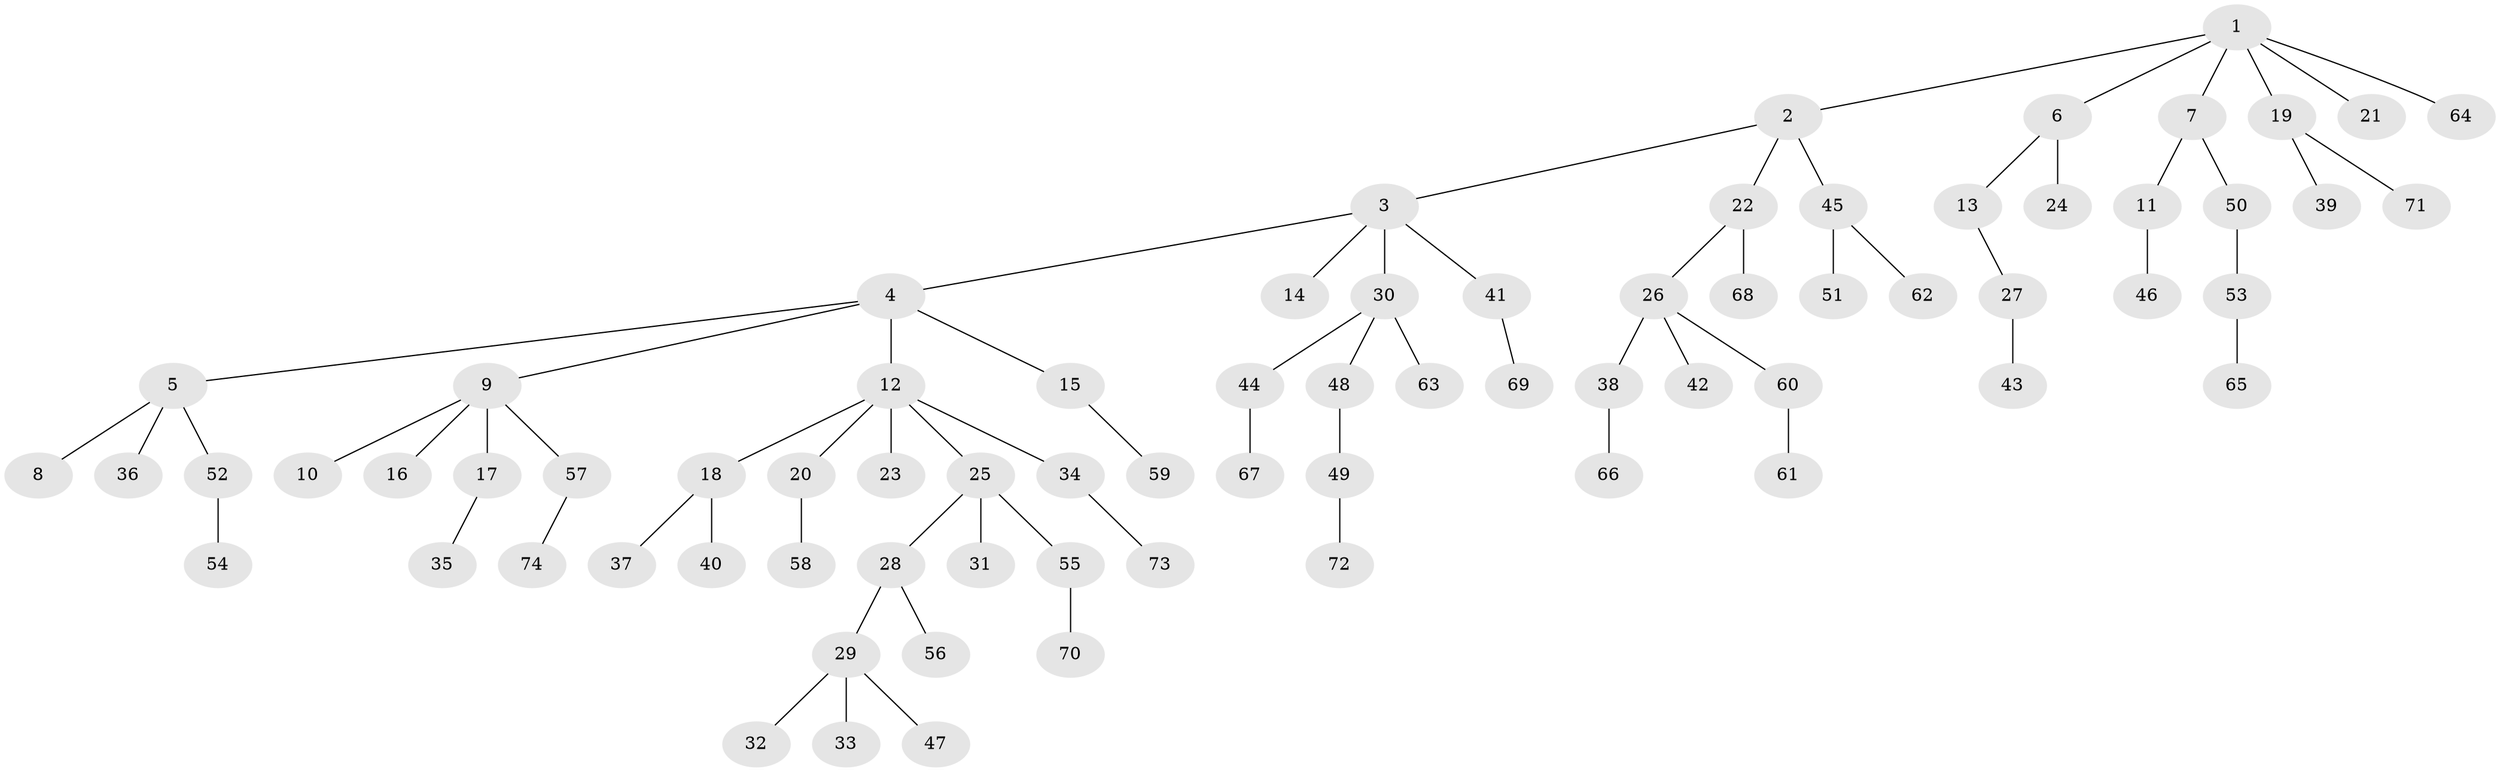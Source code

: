 // Generated by graph-tools (version 1.1) at 2025/26/03/09/25 03:26:27]
// undirected, 74 vertices, 73 edges
graph export_dot {
graph [start="1"]
  node [color=gray90,style=filled];
  1;
  2;
  3;
  4;
  5;
  6;
  7;
  8;
  9;
  10;
  11;
  12;
  13;
  14;
  15;
  16;
  17;
  18;
  19;
  20;
  21;
  22;
  23;
  24;
  25;
  26;
  27;
  28;
  29;
  30;
  31;
  32;
  33;
  34;
  35;
  36;
  37;
  38;
  39;
  40;
  41;
  42;
  43;
  44;
  45;
  46;
  47;
  48;
  49;
  50;
  51;
  52;
  53;
  54;
  55;
  56;
  57;
  58;
  59;
  60;
  61;
  62;
  63;
  64;
  65;
  66;
  67;
  68;
  69;
  70;
  71;
  72;
  73;
  74;
  1 -- 2;
  1 -- 6;
  1 -- 7;
  1 -- 19;
  1 -- 21;
  1 -- 64;
  2 -- 3;
  2 -- 22;
  2 -- 45;
  3 -- 4;
  3 -- 14;
  3 -- 30;
  3 -- 41;
  4 -- 5;
  4 -- 9;
  4 -- 12;
  4 -- 15;
  5 -- 8;
  5 -- 36;
  5 -- 52;
  6 -- 13;
  6 -- 24;
  7 -- 11;
  7 -- 50;
  9 -- 10;
  9 -- 16;
  9 -- 17;
  9 -- 57;
  11 -- 46;
  12 -- 18;
  12 -- 20;
  12 -- 23;
  12 -- 25;
  12 -- 34;
  13 -- 27;
  15 -- 59;
  17 -- 35;
  18 -- 37;
  18 -- 40;
  19 -- 39;
  19 -- 71;
  20 -- 58;
  22 -- 26;
  22 -- 68;
  25 -- 28;
  25 -- 31;
  25 -- 55;
  26 -- 38;
  26 -- 42;
  26 -- 60;
  27 -- 43;
  28 -- 29;
  28 -- 56;
  29 -- 32;
  29 -- 33;
  29 -- 47;
  30 -- 44;
  30 -- 48;
  30 -- 63;
  34 -- 73;
  38 -- 66;
  41 -- 69;
  44 -- 67;
  45 -- 51;
  45 -- 62;
  48 -- 49;
  49 -- 72;
  50 -- 53;
  52 -- 54;
  53 -- 65;
  55 -- 70;
  57 -- 74;
  60 -- 61;
}
